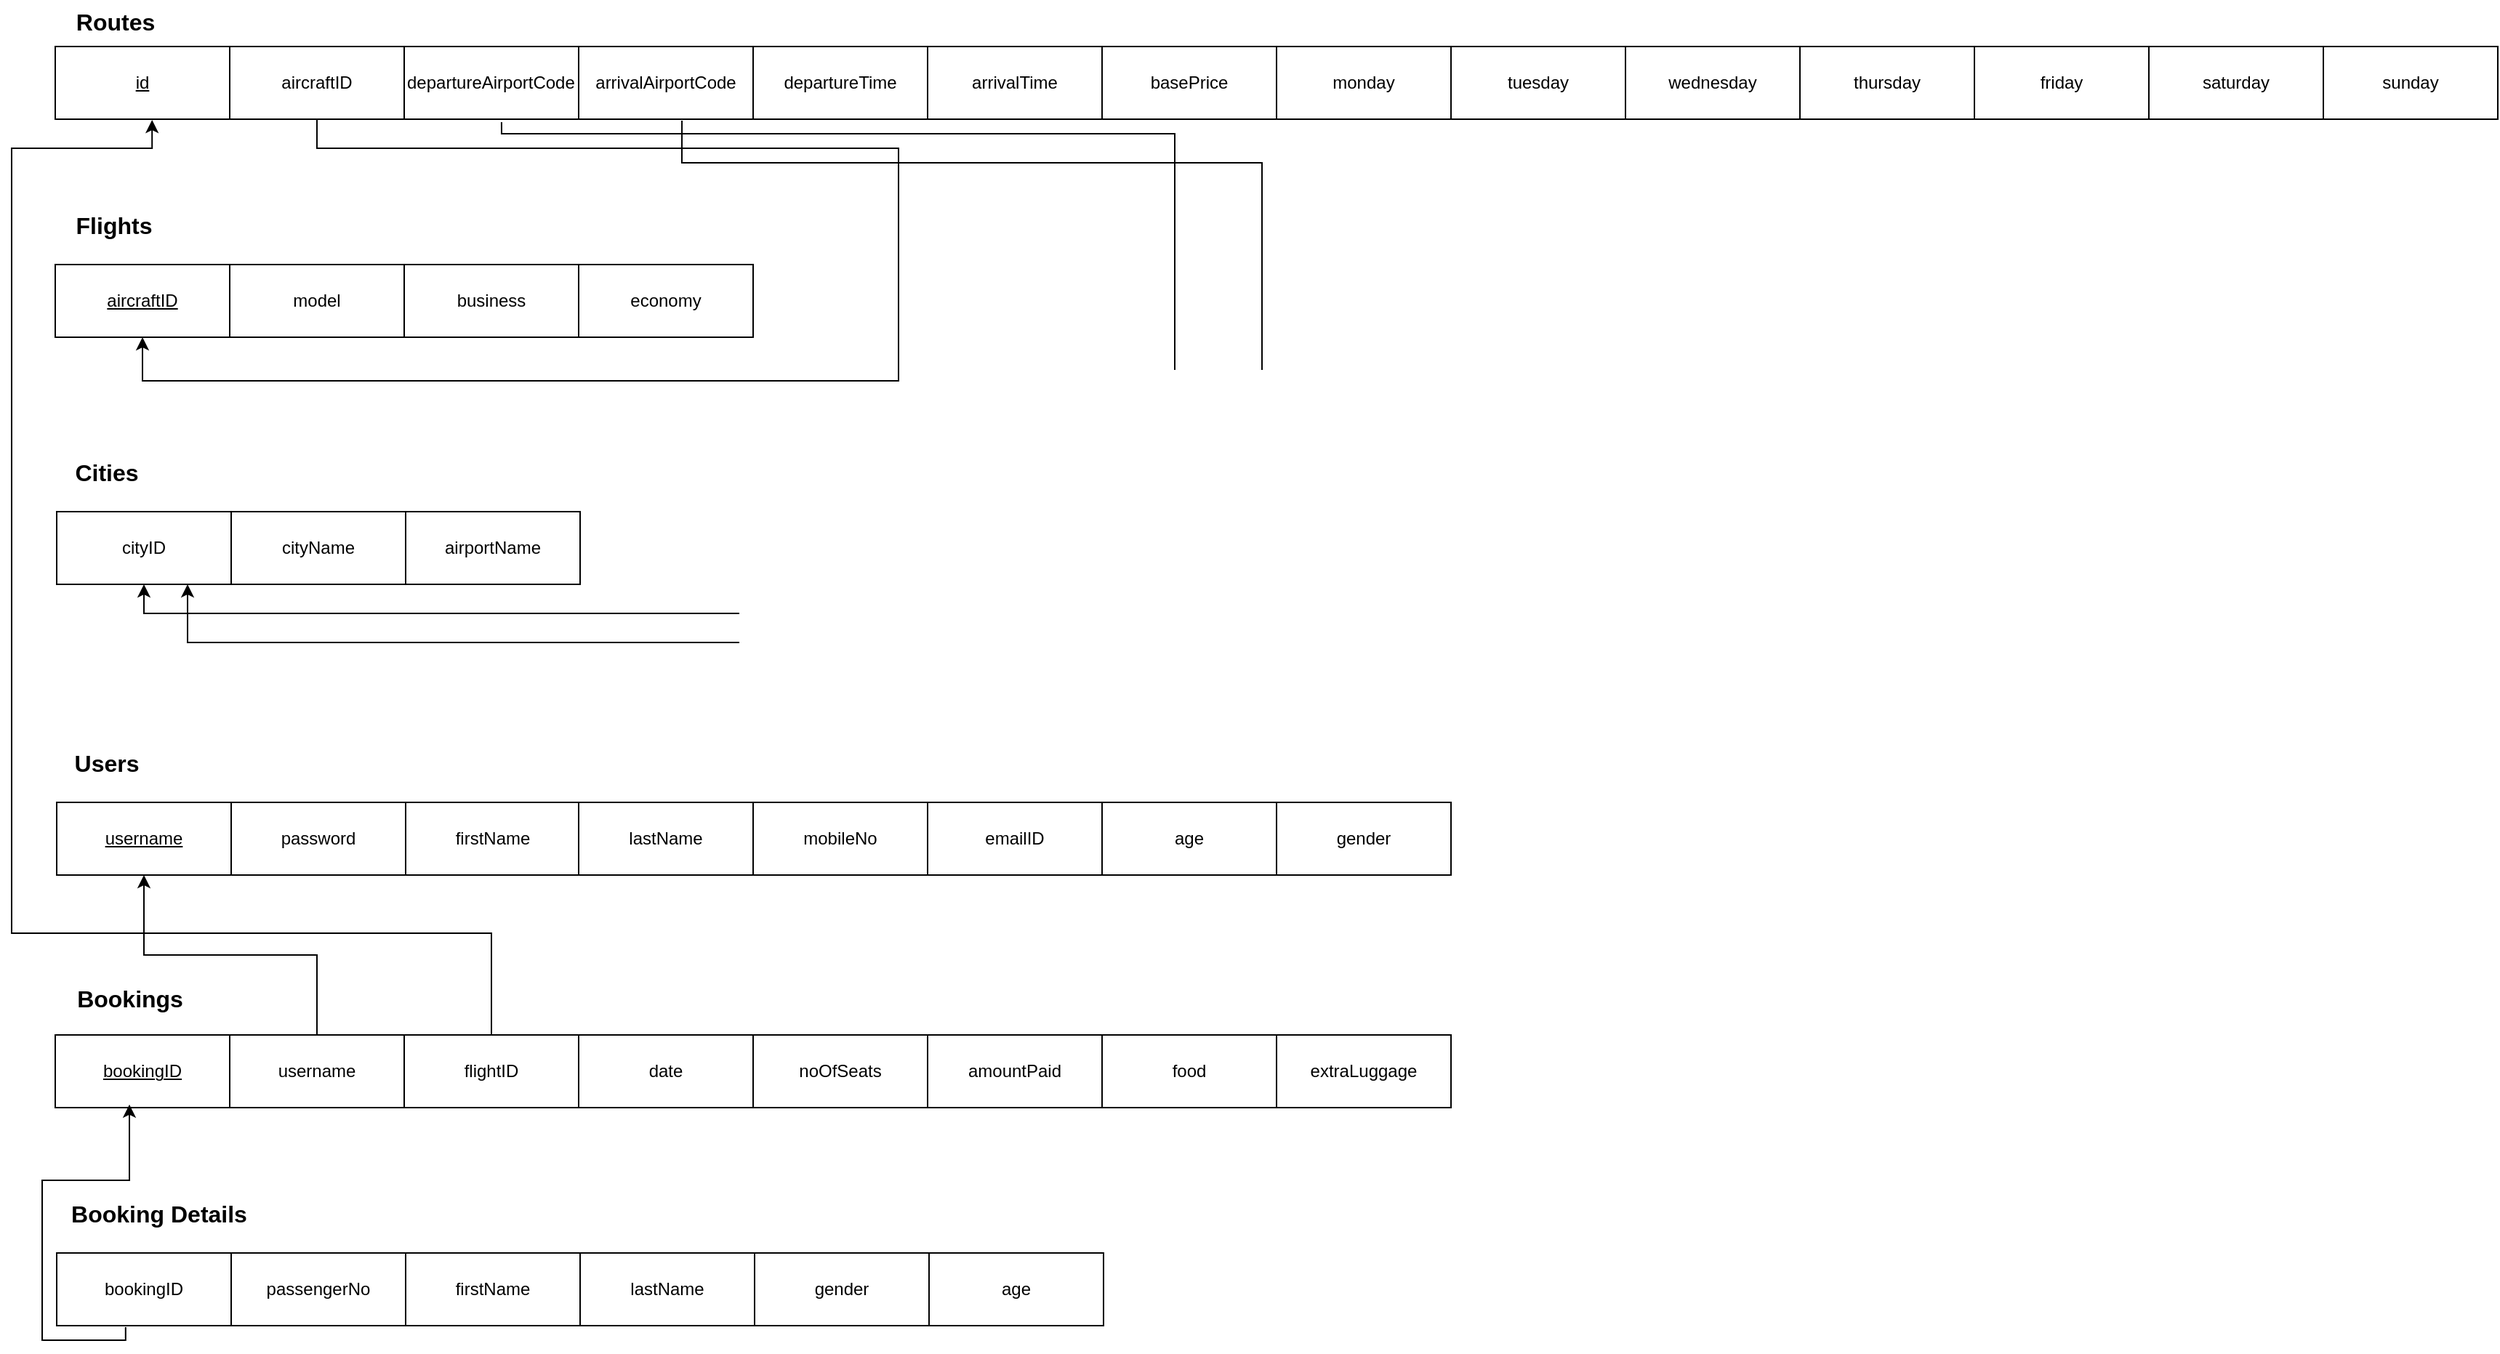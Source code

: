 <mxfile version="24.7.12">
  <diagram name="Page-1" id="sCcfLyy0vtP1j9GHQ2U_">
    <mxGraphModel dx="1714" dy="966" grid="1" gridSize="10" guides="1" tooltips="1" connect="1" arrows="1" fold="1" page="1" pageScale="1" pageWidth="850" pageHeight="1100" math="0" shadow="0">
      <root>
        <mxCell id="0" />
        <mxCell id="1" parent="0" />
        <mxCell id="HDAIHqW3xJN0AV3oF5u7-3" value="&lt;u&gt;id&lt;/u&gt;" style="rounded=0;whiteSpace=wrap;html=1;" vertex="1" parent="1">
          <mxGeometry x="40" y="80" width="120" height="50" as="geometry" />
        </mxCell>
        <mxCell id="HDAIHqW3xJN0AV3oF5u7-4" value="aircraftID" style="rounded=0;whiteSpace=wrap;html=1;" vertex="1" parent="1">
          <mxGeometry x="160" y="80" width="120" height="50" as="geometry" />
        </mxCell>
        <mxCell id="HDAIHqW3xJN0AV3oF5u7-5" value="&lt;div align=&quot;left&quot;&gt;departureAirportCode&lt;span style=&quot;white-space: pre;&quot;&gt;&#x9;&lt;/span&gt;&lt;/div&gt;" style="rounded=0;whiteSpace=wrap;html=1;align=left;" vertex="1" parent="1">
          <mxGeometry x="280" y="80" width="120" height="50" as="geometry" />
        </mxCell>
        <mxCell id="HDAIHqW3xJN0AV3oF5u7-6" value="arrivalAirportCode" style="rounded=0;whiteSpace=wrap;html=1;" vertex="1" parent="1">
          <mxGeometry x="400" y="80" width="120" height="50" as="geometry" />
        </mxCell>
        <mxCell id="HDAIHqW3xJN0AV3oF5u7-7" value="departureTime" style="rounded=0;whiteSpace=wrap;html=1;" vertex="1" parent="1">
          <mxGeometry x="520" y="80" width="120" height="50" as="geometry" />
        </mxCell>
        <mxCell id="HDAIHqW3xJN0AV3oF5u7-8" value="arrivalTime" style="rounded=0;whiteSpace=wrap;html=1;" vertex="1" parent="1">
          <mxGeometry x="640" y="80" width="120" height="50" as="geometry" />
        </mxCell>
        <mxCell id="HDAIHqW3xJN0AV3oF5u7-9" value="basePrice" style="rounded=0;whiteSpace=wrap;html=1;" vertex="1" parent="1">
          <mxGeometry x="760" y="80" width="120" height="50" as="geometry" />
        </mxCell>
        <mxCell id="HDAIHqW3xJN0AV3oF5u7-10" value="monday" style="rounded=0;whiteSpace=wrap;html=1;" vertex="1" parent="1">
          <mxGeometry x="880" y="80" width="120" height="50" as="geometry" />
        </mxCell>
        <mxCell id="HDAIHqW3xJN0AV3oF5u7-11" value="tuesday" style="rounded=0;whiteSpace=wrap;html=1;" vertex="1" parent="1">
          <mxGeometry x="1000" y="80" width="120" height="50" as="geometry" />
        </mxCell>
        <mxCell id="HDAIHqW3xJN0AV3oF5u7-12" value="wednesday" style="rounded=0;whiteSpace=wrap;html=1;" vertex="1" parent="1">
          <mxGeometry x="1120" y="80" width="120" height="50" as="geometry" />
        </mxCell>
        <mxCell id="HDAIHqW3xJN0AV3oF5u7-13" value="thursday" style="rounded=0;whiteSpace=wrap;html=1;" vertex="1" parent="1">
          <mxGeometry x="1240" y="80" width="120" height="50" as="geometry" />
        </mxCell>
        <mxCell id="HDAIHqW3xJN0AV3oF5u7-14" value="friday" style="rounded=0;whiteSpace=wrap;html=1;" vertex="1" parent="1">
          <mxGeometry x="1360" y="80" width="120" height="50" as="geometry" />
        </mxCell>
        <mxCell id="HDAIHqW3xJN0AV3oF5u7-15" value="saturday" style="rounded=0;whiteSpace=wrap;html=1;" vertex="1" parent="1">
          <mxGeometry x="1480" y="80" width="120" height="50" as="geometry" />
        </mxCell>
        <mxCell id="HDAIHqW3xJN0AV3oF5u7-16" value="sunday" style="rounded=0;whiteSpace=wrap;html=1;" vertex="1" parent="1">
          <mxGeometry x="1600" y="80" width="120" height="50" as="geometry" />
        </mxCell>
        <mxCell id="HDAIHqW3xJN0AV3oF5u7-17" value="&lt;b&gt;&lt;font style=&quot;font-size: 16px;&quot;&gt;Routes&lt;/font&gt;&lt;/b&gt;" style="text;html=1;align=center;verticalAlign=middle;resizable=0;points=[];autosize=1;strokeColor=none;fillColor=none;" vertex="1" parent="1">
          <mxGeometry x="41" y="48" width="80" height="30" as="geometry" />
        </mxCell>
        <mxCell id="HDAIHqW3xJN0AV3oF5u7-18" value="&lt;u&gt;aircraftID&lt;/u&gt;" style="rounded=0;whiteSpace=wrap;html=1;" vertex="1" parent="1">
          <mxGeometry x="40" y="230" width="120" height="50" as="geometry" />
        </mxCell>
        <mxCell id="HDAIHqW3xJN0AV3oF5u7-19" value="model" style="rounded=0;whiteSpace=wrap;html=1;" vertex="1" parent="1">
          <mxGeometry x="160" y="230" width="120" height="50" as="geometry" />
        </mxCell>
        <mxCell id="HDAIHqW3xJN0AV3oF5u7-20" value="business" style="rounded=0;whiteSpace=wrap;html=1;" vertex="1" parent="1">
          <mxGeometry x="280" y="230" width="120" height="50" as="geometry" />
        </mxCell>
        <mxCell id="HDAIHqW3xJN0AV3oF5u7-21" value="economy" style="rounded=0;whiteSpace=wrap;html=1;" vertex="1" parent="1">
          <mxGeometry x="400" y="230" width="120" height="50" as="geometry" />
        </mxCell>
        <mxCell id="HDAIHqW3xJN0AV3oF5u7-22" value="&lt;b&gt;&lt;font style=&quot;font-size: 16px;&quot;&gt;Flights&lt;/font&gt;&lt;/b&gt;" style="text;html=1;align=center;verticalAlign=middle;resizable=0;points=[];autosize=1;strokeColor=none;fillColor=none;" vertex="1" parent="1">
          <mxGeometry x="40" y="188" width="80" height="30" as="geometry" />
        </mxCell>
        <mxCell id="HDAIHqW3xJN0AV3oF5u7-23" value="" style="endArrow=classic;html=1;rounded=0;exitX=0.5;exitY=1;exitDx=0;exitDy=0;entryX=0.5;entryY=1;entryDx=0;entryDy=0;edgeStyle=orthogonalEdgeStyle;elbow=vertical;" edge="1" parent="1" source="HDAIHqW3xJN0AV3oF5u7-4" target="HDAIHqW3xJN0AV3oF5u7-18">
          <mxGeometry width="50" height="50" relative="1" as="geometry">
            <mxPoint x="450" y="310" as="sourcePoint" />
            <mxPoint x="500" y="260" as="targetPoint" />
            <Array as="points">
              <mxPoint x="220" y="150" />
              <mxPoint x="620" y="150" />
              <mxPoint x="620" y="310" />
              <mxPoint x="100" y="310" />
            </Array>
          </mxGeometry>
        </mxCell>
        <mxCell id="HDAIHqW3xJN0AV3oF5u7-24" value="cityID" style="rounded=0;whiteSpace=wrap;html=1;" vertex="1" parent="1">
          <mxGeometry x="41" y="400" width="120" height="50" as="geometry" />
        </mxCell>
        <mxCell id="HDAIHqW3xJN0AV3oF5u7-25" value="cityName" style="rounded=0;whiteSpace=wrap;html=1;" vertex="1" parent="1">
          <mxGeometry x="161" y="400" width="120" height="50" as="geometry" />
        </mxCell>
        <mxCell id="HDAIHqW3xJN0AV3oF5u7-26" value="airportName" style="rounded=0;whiteSpace=wrap;html=1;" vertex="1" parent="1">
          <mxGeometry x="281" y="400" width="120" height="50" as="geometry" />
        </mxCell>
        <mxCell id="HDAIHqW3xJN0AV3oF5u7-27" value="" style="endArrow=classic;html=1;rounded=0;entryX=0.5;entryY=1;entryDx=0;entryDy=0;exitX=0.558;exitY=1.04;exitDx=0;exitDy=0;exitPerimeter=0;edgeStyle=orthogonalEdgeStyle;" edge="1" parent="1" source="HDAIHqW3xJN0AV3oF5u7-5" target="HDAIHqW3xJN0AV3oF5u7-24">
          <mxGeometry width="50" height="50" relative="1" as="geometry">
            <mxPoint x="70" y="520" as="sourcePoint" />
            <mxPoint x="120" y="470" as="targetPoint" />
            <Array as="points">
              <mxPoint x="347" y="140" />
              <mxPoint x="810" y="140" />
              <mxPoint x="810" y="470" />
              <mxPoint x="101" y="470" />
            </Array>
          </mxGeometry>
        </mxCell>
        <mxCell id="HDAIHqW3xJN0AV3oF5u7-28" value="" style="endArrow=classic;html=1;rounded=0;entryX=0.75;entryY=1;entryDx=0;entryDy=0;edgeStyle=orthogonalEdgeStyle;exitX=0.592;exitY=1.02;exitDx=0;exitDy=0;exitPerimeter=0;" edge="1" parent="1" source="HDAIHqW3xJN0AV3oF5u7-6" target="HDAIHqW3xJN0AV3oF5u7-24">
          <mxGeometry width="50" height="50" relative="1" as="geometry">
            <mxPoint x="450" y="360" as="sourcePoint" />
            <mxPoint x="500" y="310" as="targetPoint" />
            <Array as="points">
              <mxPoint x="471" y="160" />
              <mxPoint x="870" y="160" />
              <mxPoint x="870" y="490" />
              <mxPoint x="131" y="490" />
            </Array>
          </mxGeometry>
        </mxCell>
        <mxCell id="HDAIHqW3xJN0AV3oF5u7-29" value="&lt;b&gt;&lt;font style=&quot;font-size: 16px;&quot;&gt;Cities&lt;/font&gt;&lt;/b&gt;" style="text;html=1;align=center;verticalAlign=middle;resizable=0;points=[];autosize=1;strokeColor=none;fillColor=none;" vertex="1" parent="1">
          <mxGeometry x="40" y="358" width="70" height="30" as="geometry" />
        </mxCell>
        <mxCell id="HDAIHqW3xJN0AV3oF5u7-30" value="&lt;u&gt;username&lt;/u&gt;" style="rounded=0;whiteSpace=wrap;html=1;" vertex="1" parent="1">
          <mxGeometry x="41" y="600" width="120" height="50" as="geometry" />
        </mxCell>
        <mxCell id="HDAIHqW3xJN0AV3oF5u7-31" value="password" style="rounded=0;whiteSpace=wrap;html=1;" vertex="1" parent="1">
          <mxGeometry x="161" y="600" width="120" height="50" as="geometry" />
        </mxCell>
        <mxCell id="HDAIHqW3xJN0AV3oF5u7-32" value="firstName" style="rounded=0;whiteSpace=wrap;html=1;" vertex="1" parent="1">
          <mxGeometry x="281" y="600" width="120" height="50" as="geometry" />
        </mxCell>
        <mxCell id="HDAIHqW3xJN0AV3oF5u7-33" value="lastName" style="rounded=0;whiteSpace=wrap;html=1;" vertex="1" parent="1">
          <mxGeometry x="400" y="600" width="120" height="50" as="geometry" />
        </mxCell>
        <mxCell id="HDAIHqW3xJN0AV3oF5u7-34" value="mobileNo" style="rounded=0;whiteSpace=wrap;html=1;" vertex="1" parent="1">
          <mxGeometry x="520" y="600" width="120" height="50" as="geometry" />
        </mxCell>
        <mxCell id="HDAIHqW3xJN0AV3oF5u7-35" value="emailID" style="rounded=0;whiteSpace=wrap;html=1;" vertex="1" parent="1">
          <mxGeometry x="640" y="600" width="120" height="50" as="geometry" />
        </mxCell>
        <mxCell id="HDAIHqW3xJN0AV3oF5u7-36" value="age" style="rounded=0;whiteSpace=wrap;html=1;" vertex="1" parent="1">
          <mxGeometry x="760" y="600" width="120" height="50" as="geometry" />
        </mxCell>
        <mxCell id="HDAIHqW3xJN0AV3oF5u7-37" value="gender" style="rounded=0;whiteSpace=wrap;html=1;" vertex="1" parent="1">
          <mxGeometry x="880" y="600" width="120" height="50" as="geometry" />
        </mxCell>
        <mxCell id="HDAIHqW3xJN0AV3oF5u7-38" value="&lt;b&gt;&lt;font style=&quot;font-size: 16px;&quot;&gt;Users&lt;/font&gt;&lt;/b&gt;" style="text;html=1;align=center;verticalAlign=middle;resizable=0;points=[];autosize=1;strokeColor=none;fillColor=none;" vertex="1" parent="1">
          <mxGeometry x="40" y="558" width="70" height="30" as="geometry" />
        </mxCell>
        <mxCell id="HDAIHqW3xJN0AV3oF5u7-39" value="&lt;u&gt;bookingID&lt;/u&gt;" style="rounded=0;whiteSpace=wrap;html=1;" vertex="1" parent="1">
          <mxGeometry x="40" y="760" width="120" height="50" as="geometry" />
        </mxCell>
        <mxCell id="HDAIHqW3xJN0AV3oF5u7-40" value="username" style="rounded=0;whiteSpace=wrap;html=1;" vertex="1" parent="1">
          <mxGeometry x="160" y="760" width="120" height="50" as="geometry" />
        </mxCell>
        <mxCell id="HDAIHqW3xJN0AV3oF5u7-41" value="flightID" style="rounded=0;whiteSpace=wrap;html=1;" vertex="1" parent="1">
          <mxGeometry x="280" y="760" width="120" height="50" as="geometry" />
        </mxCell>
        <mxCell id="HDAIHqW3xJN0AV3oF5u7-42" value="date" style="rounded=0;whiteSpace=wrap;html=1;" vertex="1" parent="1">
          <mxGeometry x="400" y="760" width="120" height="50" as="geometry" />
        </mxCell>
        <mxCell id="HDAIHqW3xJN0AV3oF5u7-43" value="noOfSeats" style="rounded=0;whiteSpace=wrap;html=1;" vertex="1" parent="1">
          <mxGeometry x="520" y="760" width="120" height="50" as="geometry" />
        </mxCell>
        <mxCell id="HDAIHqW3xJN0AV3oF5u7-44" value="amountPaid" style="rounded=0;whiteSpace=wrap;html=1;" vertex="1" parent="1">
          <mxGeometry x="640" y="760" width="120" height="50" as="geometry" />
        </mxCell>
        <mxCell id="HDAIHqW3xJN0AV3oF5u7-45" value="food" style="rounded=0;whiteSpace=wrap;html=1;" vertex="1" parent="1">
          <mxGeometry x="760" y="760" width="120" height="50" as="geometry" />
        </mxCell>
        <mxCell id="HDAIHqW3xJN0AV3oF5u7-46" value="extraLuggage" style="rounded=0;whiteSpace=wrap;html=1;" vertex="1" parent="1">
          <mxGeometry x="880" y="760" width="120" height="50" as="geometry" />
        </mxCell>
        <mxCell id="HDAIHqW3xJN0AV3oF5u7-47" value="&lt;b&gt;&lt;font style=&quot;font-size: 16px;&quot;&gt;Bookings&lt;/font&gt;&lt;/b&gt;" style="text;html=1;align=center;verticalAlign=middle;resizable=0;points=[];autosize=1;strokeColor=none;fillColor=none;" vertex="1" parent="1">
          <mxGeometry x="41" y="720" width="100" height="30" as="geometry" />
        </mxCell>
        <mxCell id="HDAIHqW3xJN0AV3oF5u7-48" value="" style="endArrow=classic;html=1;rounded=0;exitX=0.5;exitY=0;exitDx=0;exitDy=0;exitPerimeter=0;entryX=0.5;entryY=1;entryDx=0;entryDy=0;edgeStyle=orthogonalEdgeStyle;" edge="1" parent="1" source="HDAIHqW3xJN0AV3oF5u7-40" target="HDAIHqW3xJN0AV3oF5u7-30">
          <mxGeometry width="50" height="50" relative="1" as="geometry">
            <mxPoint x="220" y="750" as="sourcePoint" />
            <mxPoint x="270" y="700" as="targetPoint" />
          </mxGeometry>
        </mxCell>
        <mxCell id="HDAIHqW3xJN0AV3oF5u7-49" value="" style="endArrow=classic;html=1;rounded=0;exitX=0.5;exitY=0;exitDx=0;exitDy=0;entryX=0.555;entryY=1.01;entryDx=0;entryDy=0;entryPerimeter=0;edgeStyle=orthogonalEdgeStyle;" edge="1" parent="1" source="HDAIHqW3xJN0AV3oF5u7-41" target="HDAIHqW3xJN0AV3oF5u7-3">
          <mxGeometry width="50" height="50" relative="1" as="geometry">
            <mxPoint x="330" y="740" as="sourcePoint" />
            <mxPoint x="380" y="690" as="targetPoint" />
            <Array as="points">
              <mxPoint x="340" y="690" />
              <mxPoint x="10" y="690" />
              <mxPoint x="10" y="150" />
              <mxPoint x="107" y="150" />
            </Array>
          </mxGeometry>
        </mxCell>
        <mxCell id="HDAIHqW3xJN0AV3oF5u7-50" value="bookingID" style="rounded=0;whiteSpace=wrap;html=1;" vertex="1" parent="1">
          <mxGeometry x="41" y="910" width="120" height="50" as="geometry" />
        </mxCell>
        <mxCell id="HDAIHqW3xJN0AV3oF5u7-51" value="passengerNo" style="rounded=0;whiteSpace=wrap;html=1;" vertex="1" parent="1">
          <mxGeometry x="161" y="910" width="120" height="50" as="geometry" />
        </mxCell>
        <mxCell id="HDAIHqW3xJN0AV3oF5u7-52" value="firstName" style="rounded=0;whiteSpace=wrap;html=1;" vertex="1" parent="1">
          <mxGeometry x="281" y="910" width="120" height="50" as="geometry" />
        </mxCell>
        <mxCell id="HDAIHqW3xJN0AV3oF5u7-53" value="lastName" style="rounded=0;whiteSpace=wrap;html=1;" vertex="1" parent="1">
          <mxGeometry x="401" y="910" width="120" height="50" as="geometry" />
        </mxCell>
        <mxCell id="HDAIHqW3xJN0AV3oF5u7-54" value="gender" style="rounded=0;whiteSpace=wrap;html=1;" vertex="1" parent="1">
          <mxGeometry x="521" y="910" width="120" height="50" as="geometry" />
        </mxCell>
        <mxCell id="HDAIHqW3xJN0AV3oF5u7-56" value="age" style="rounded=0;whiteSpace=wrap;html=1;" vertex="1" parent="1">
          <mxGeometry x="641" y="910" width="120" height="50" as="geometry" />
        </mxCell>
        <mxCell id="HDAIHqW3xJN0AV3oF5u7-57" value="&lt;b style=&quot;font-size: 16px;&quot;&gt;Booking Details&lt;br&gt;&lt;/b&gt;" style="text;html=1;align=center;verticalAlign=middle;resizable=0;points=[];autosize=1;strokeColor=none;fillColor=none;" vertex="1" parent="1">
          <mxGeometry x="41" y="868" width="140" height="30" as="geometry" />
        </mxCell>
        <mxCell id="HDAIHqW3xJN0AV3oF5u7-58" value="" style="endArrow=classic;html=1;rounded=0;exitX=0.395;exitY=1.019;exitDx=0;exitDy=0;exitPerimeter=0;entryX=0.425;entryY=0.958;entryDx=0;entryDy=0;entryPerimeter=0;edgeStyle=orthogonalEdgeStyle;" edge="1" parent="1" source="HDAIHqW3xJN0AV3oF5u7-50" target="HDAIHqW3xJN0AV3oF5u7-39">
          <mxGeometry width="50" height="50" relative="1" as="geometry">
            <mxPoint x="60" y="1030" as="sourcePoint" />
            <mxPoint x="110" y="980" as="targetPoint" />
          </mxGeometry>
        </mxCell>
      </root>
    </mxGraphModel>
  </diagram>
</mxfile>
